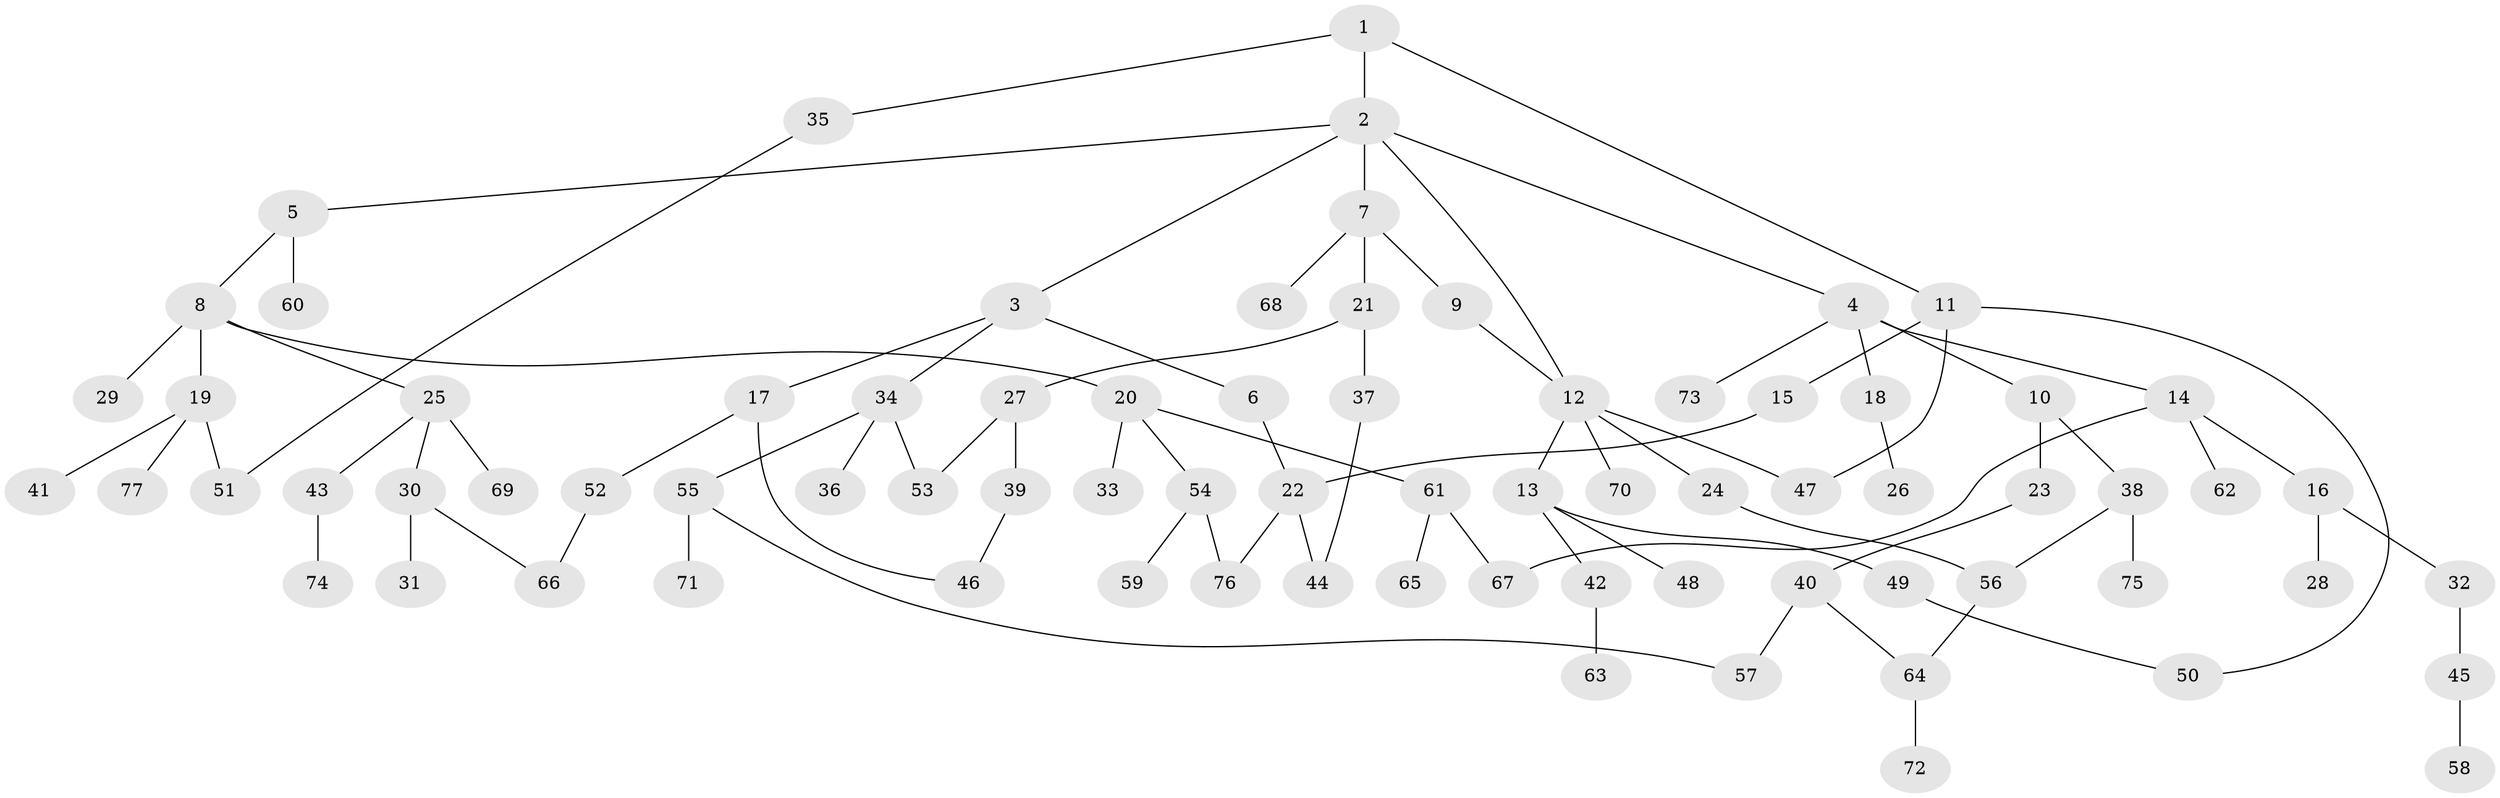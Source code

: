 // coarse degree distribution, {5: 0.058823529411764705, 8: 0.0196078431372549, 2: 0.27450980392156865, 3: 0.17647058823529413, 7: 0.0196078431372549, 6: 0.0196078431372549, 4: 0.09803921568627451, 1: 0.3333333333333333}
// Generated by graph-tools (version 1.1) at 2025/41/03/06/25 10:41:31]
// undirected, 77 vertices, 90 edges
graph export_dot {
graph [start="1"]
  node [color=gray90,style=filled];
  1;
  2;
  3;
  4;
  5;
  6;
  7;
  8;
  9;
  10;
  11;
  12;
  13;
  14;
  15;
  16;
  17;
  18;
  19;
  20;
  21;
  22;
  23;
  24;
  25;
  26;
  27;
  28;
  29;
  30;
  31;
  32;
  33;
  34;
  35;
  36;
  37;
  38;
  39;
  40;
  41;
  42;
  43;
  44;
  45;
  46;
  47;
  48;
  49;
  50;
  51;
  52;
  53;
  54;
  55;
  56;
  57;
  58;
  59;
  60;
  61;
  62;
  63;
  64;
  65;
  66;
  67;
  68;
  69;
  70;
  71;
  72;
  73;
  74;
  75;
  76;
  77;
  1 -- 2;
  1 -- 11;
  1 -- 35;
  2 -- 3;
  2 -- 4;
  2 -- 5;
  2 -- 7;
  2 -- 12;
  3 -- 6;
  3 -- 17;
  3 -- 34;
  4 -- 10;
  4 -- 14;
  4 -- 18;
  4 -- 73;
  5 -- 8;
  5 -- 60;
  6 -- 22;
  7 -- 9;
  7 -- 21;
  7 -- 68;
  8 -- 19;
  8 -- 20;
  8 -- 25;
  8 -- 29;
  9 -- 12;
  10 -- 23;
  10 -- 38;
  11 -- 15;
  11 -- 47;
  11 -- 50;
  12 -- 13;
  12 -- 24;
  12 -- 47;
  12 -- 70;
  13 -- 42;
  13 -- 48;
  13 -- 49;
  14 -- 16;
  14 -- 62;
  14 -- 67;
  15 -- 22;
  16 -- 28;
  16 -- 32;
  17 -- 46;
  17 -- 52;
  18 -- 26;
  19 -- 41;
  19 -- 77;
  19 -- 51;
  20 -- 33;
  20 -- 54;
  20 -- 61;
  21 -- 27;
  21 -- 37;
  22 -- 44;
  22 -- 76;
  23 -- 40;
  24 -- 56;
  25 -- 30;
  25 -- 43;
  25 -- 69;
  27 -- 39;
  27 -- 53;
  30 -- 31;
  30 -- 66;
  32 -- 45;
  34 -- 36;
  34 -- 53;
  34 -- 55;
  35 -- 51;
  37 -- 44;
  38 -- 56;
  38 -- 75;
  39 -- 46;
  40 -- 64;
  40 -- 57;
  42 -- 63;
  43 -- 74;
  45 -- 58;
  49 -- 50;
  52 -- 66;
  54 -- 59;
  54 -- 76;
  55 -- 57;
  55 -- 71;
  56 -- 64;
  61 -- 65;
  61 -- 67;
  64 -- 72;
}
